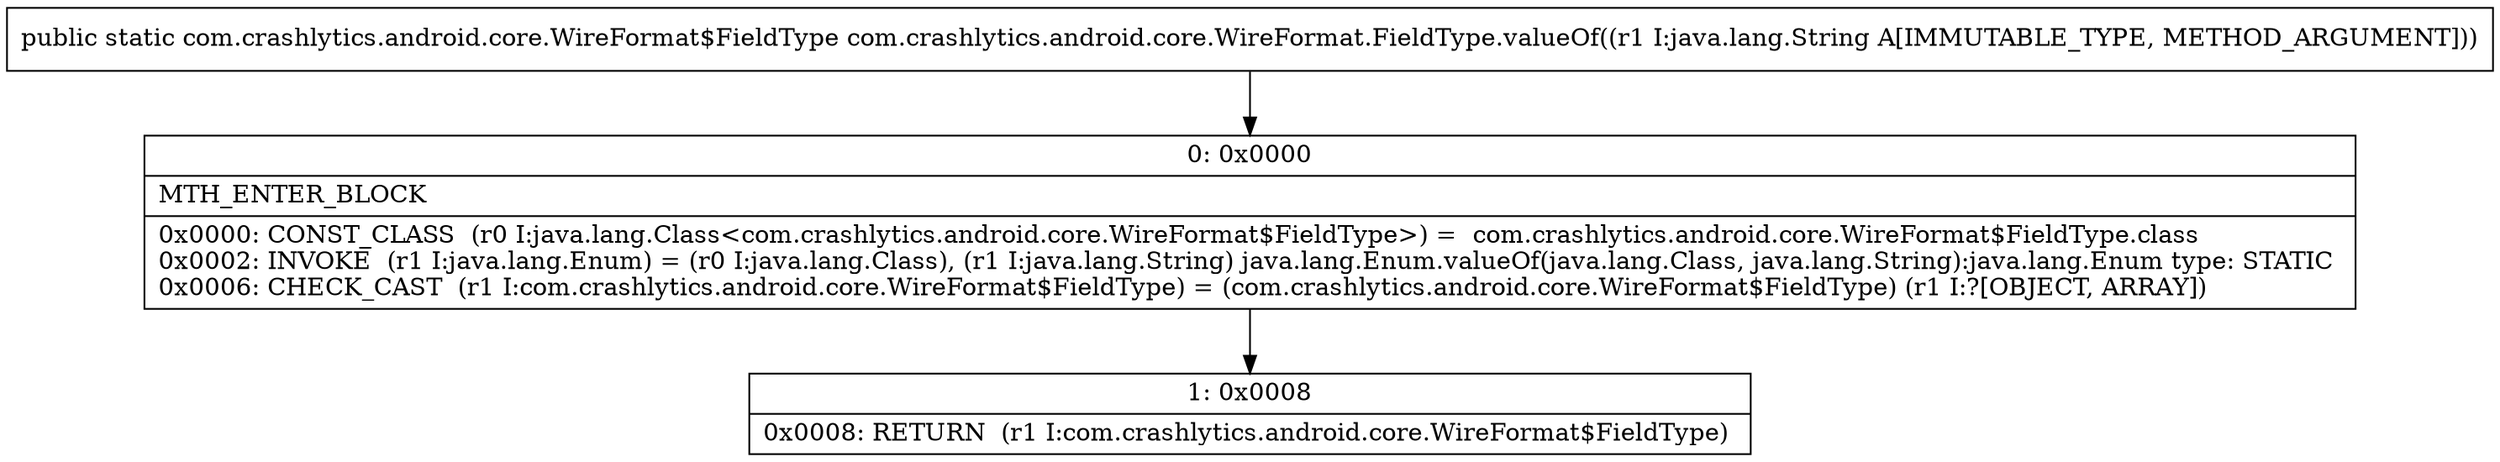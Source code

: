 digraph "CFG forcom.crashlytics.android.core.WireFormat.FieldType.valueOf(Ljava\/lang\/String;)Lcom\/crashlytics\/android\/core\/WireFormat$FieldType;" {
Node_0 [shape=record,label="{0\:\ 0x0000|MTH_ENTER_BLOCK\l|0x0000: CONST_CLASS  (r0 I:java.lang.Class\<com.crashlytics.android.core.WireFormat$FieldType\>) =  com.crashlytics.android.core.WireFormat$FieldType.class \l0x0002: INVOKE  (r1 I:java.lang.Enum) = (r0 I:java.lang.Class), (r1 I:java.lang.String) java.lang.Enum.valueOf(java.lang.Class, java.lang.String):java.lang.Enum type: STATIC \l0x0006: CHECK_CAST  (r1 I:com.crashlytics.android.core.WireFormat$FieldType) = (com.crashlytics.android.core.WireFormat$FieldType) (r1 I:?[OBJECT, ARRAY]) \l}"];
Node_1 [shape=record,label="{1\:\ 0x0008|0x0008: RETURN  (r1 I:com.crashlytics.android.core.WireFormat$FieldType) \l}"];
MethodNode[shape=record,label="{public static com.crashlytics.android.core.WireFormat$FieldType com.crashlytics.android.core.WireFormat.FieldType.valueOf((r1 I:java.lang.String A[IMMUTABLE_TYPE, METHOD_ARGUMENT])) }"];
MethodNode -> Node_0;
Node_0 -> Node_1;
}

